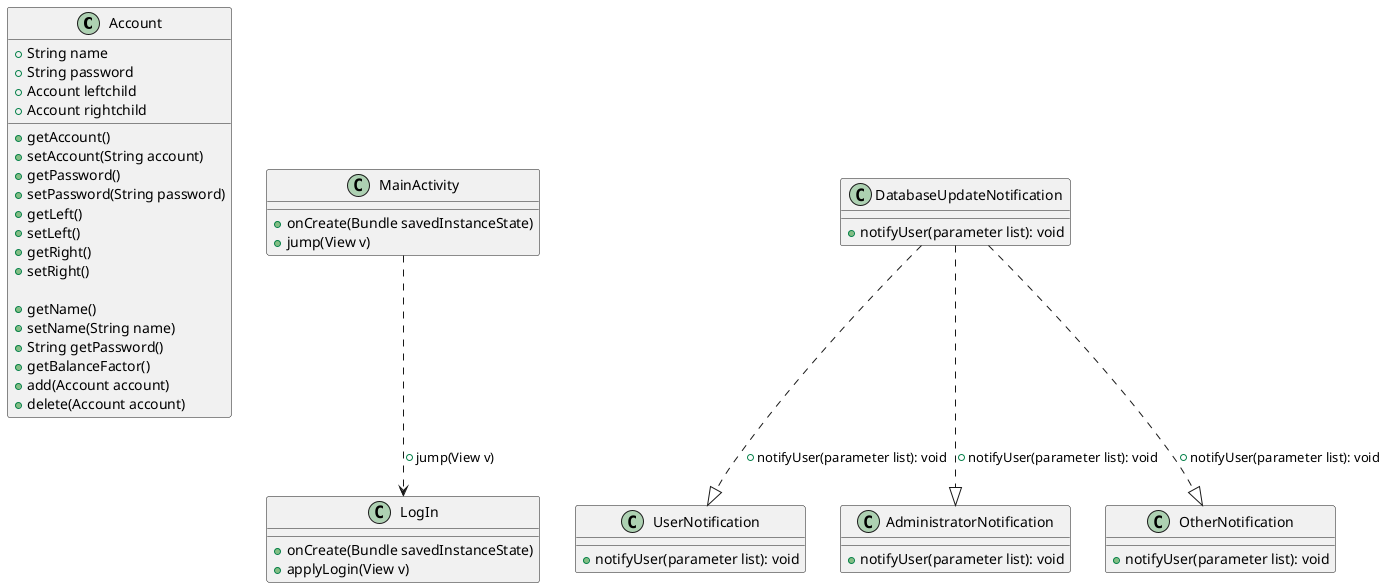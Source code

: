 @startuml
'https://plantuml.com/class-diagram

'Entrance of app
class Account {
+ String name
+ String password
+ Account leftchild
+ Account rightchild

+ getAccount()
+ setAccount(String account)
+ getPassword()
+ setPassword(String password)
+ getLeft()
+ setLeft()
+ getRight()
+ setRight()

+ getName()
+ setName(String name)
+ String getPassword()
+ getBalanceFactor()
+ add(Account account)
+ delete(Account account)
}

class MainActivity{
+ onCreate(Bundle savedInstanceState)
+ jump(View v)
}

class LogIn{
+ onCreate(Bundle savedInstanceState)
+ applyLogin(View v)
}

MainActivity ..> LogIn: + jump(View v)


'Cloud Database notification or update
class DatabaseUpdateNotification {
+ notifyUser(parameter list): void
}

class UserNotification{
+ notifyUser(parameter list): void
}

class AdministratorNotification{
+ notifyUser(parameter list): void
}

class OtherNotification{
+ notifyUser(parameter list): void
}

DatabaseUpdateNotification ..|> UserNotification: + notifyUser(parameter list): void
DatabaseUpdateNotification ..|> AdministratorNotification: + notifyUser(parameter list): void
DatabaseUpdateNotification ..|> OtherNotification: + notifyUser(parameter list): void
@enduml